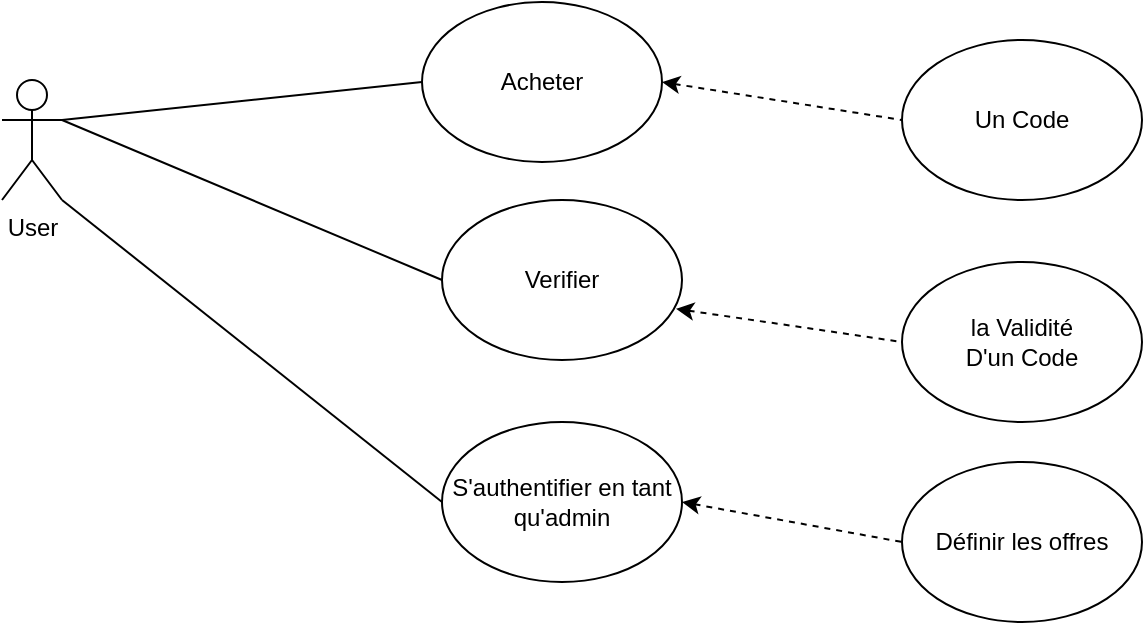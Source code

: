<mxfile version="20.4.0" type="github"><diagram id="S-alI5P5jRZVqD6Lum6Q" name="Page-1"><mxGraphModel dx="769" dy="397" grid="1" gridSize="10" guides="1" tooltips="1" connect="1" arrows="1" fold="1" page="1" pageScale="1" pageWidth="827" pageHeight="1169" math="0" shadow="0"><root><mxCell id="0"/><mxCell id="1" parent="0"/><mxCell id="GgDHPttUwfQujWBgTErz-17" value="Définir les offres" style="ellipse;whiteSpace=wrap;html=1;" vertex="1" parent="1"><mxGeometry x="510" y="250" width="120" height="80" as="geometry"/></mxCell><mxCell id="GgDHPttUwfQujWBgTErz-19" value="User" style="shape=umlActor;verticalLabelPosition=bottom;verticalAlign=top;html=1;outlineConnect=0;" vertex="1" parent="1"><mxGeometry x="60" y="59" width="30" height="60" as="geometry"/></mxCell><mxCell id="GgDHPttUwfQujWBgTErz-20" value="&lt;div&gt;la Validité &lt;br&gt;&lt;/div&gt;&lt;div&gt;D'un Code&lt;br&gt;&lt;/div&gt;" style="ellipse;whiteSpace=wrap;html=1;" vertex="1" parent="1"><mxGeometry x="510" y="150" width="120" height="80" as="geometry"/></mxCell><mxCell id="GgDHPttUwfQujWBgTErz-22" value="Un Code" style="ellipse;whiteSpace=wrap;html=1;" vertex="1" parent="1"><mxGeometry x="510" y="39" width="120" height="80" as="geometry"/></mxCell><mxCell id="GgDHPttUwfQujWBgTErz-26" value="S'authentifier en tant qu'admin" style="ellipse;whiteSpace=wrap;html=1;" vertex="1" parent="1"><mxGeometry x="280" y="230" width="120" height="80" as="geometry"/></mxCell><mxCell id="GgDHPttUwfQujWBgTErz-32" value="" style="endArrow=none;html=1;rounded=0;entryX=0;entryY=0.5;entryDx=0;entryDy=0;dashed=1;exitX=1;exitY=0.5;exitDx=0;exitDy=0;endFill=0;startArrow=classic;startFill=1;" edge="1" parent="1" source="GgDHPttUwfQujWBgTErz-26" target="GgDHPttUwfQujWBgTErz-17"><mxGeometry width="50" height="50" relative="1" as="geometry"><mxPoint x="350" y="310" as="sourcePoint"/><mxPoint x="497.57" y="250" as="targetPoint"/></mxGeometry></mxCell><mxCell id="GgDHPttUwfQujWBgTErz-35" value="" style="endArrow=none;html=1;rounded=0;exitX=1;exitY=1;exitDx=0;exitDy=0;exitPerimeter=0;entryX=0;entryY=0.5;entryDx=0;entryDy=0;" edge="1" parent="1" source="GgDHPttUwfQujWBgTErz-19" target="GgDHPttUwfQujWBgTErz-26"><mxGeometry width="50" height="50" relative="1" as="geometry"><mxPoint x="90" y="280" as="sourcePoint"/><mxPoint x="170" y="260" as="targetPoint"/></mxGeometry></mxCell><mxCell id="GgDHPttUwfQujWBgTErz-36" value="Acheter" style="ellipse;whiteSpace=wrap;html=1;" vertex="1" parent="1"><mxGeometry x="270" y="20" width="120" height="80" as="geometry"/></mxCell><mxCell id="GgDHPttUwfQujWBgTErz-37" value="" style="endArrow=none;html=1;rounded=0;entryX=0;entryY=0.5;entryDx=0;entryDy=0;exitX=1;exitY=0.333;exitDx=0;exitDy=0;exitPerimeter=0;" edge="1" parent="1" source="GgDHPttUwfQujWBgTErz-19" target="GgDHPttUwfQujWBgTErz-36"><mxGeometry width="50" height="50" relative="1" as="geometry"><mxPoint x="90" y="130" as="sourcePoint"/><mxPoint x="140" y="80" as="targetPoint"/></mxGeometry></mxCell><mxCell id="GgDHPttUwfQujWBgTErz-39" value="" style="endArrow=none;dashed=1;html=1;rounded=0;entryX=0;entryY=0.5;entryDx=0;entryDy=0;exitX=1;exitY=0.5;exitDx=0;exitDy=0;startArrow=classic;startFill=1;" edge="1" parent="1" source="GgDHPttUwfQujWBgTErz-36" target="GgDHPttUwfQujWBgTErz-22"><mxGeometry width="50" height="50" relative="1" as="geometry"><mxPoint x="430" y="120" as="sourcePoint"/><mxPoint x="490" y="120" as="targetPoint"/></mxGeometry></mxCell><mxCell id="GgDHPttUwfQujWBgTErz-41" value="Verifier" style="ellipse;whiteSpace=wrap;html=1;" vertex="1" parent="1"><mxGeometry x="280" y="119" width="120" height="80" as="geometry"/></mxCell><mxCell id="GgDHPttUwfQujWBgTErz-42" value="" style="endArrow=none;html=1;rounded=0;exitX=1;exitY=0.333;exitDx=0;exitDy=0;exitPerimeter=0;entryX=0;entryY=0.5;entryDx=0;entryDy=0;" edge="1" parent="1" source="GgDHPttUwfQujWBgTErz-19" target="GgDHPttUwfQujWBgTErz-41"><mxGeometry width="50" height="50" relative="1" as="geometry"><mxPoint x="100" y="170" as="sourcePoint"/><mxPoint x="150" y="120" as="targetPoint"/></mxGeometry></mxCell><mxCell id="GgDHPttUwfQujWBgTErz-43" value="" style="endArrow=none;dashed=1;html=1;rounded=0;entryX=0;entryY=0.5;entryDx=0;entryDy=0;exitX=0.975;exitY=0.68;exitDx=0;exitDy=0;startArrow=classic;startFill=1;exitPerimeter=0;" edge="1" parent="1" source="GgDHPttUwfQujWBgTErz-41" target="GgDHPttUwfQujWBgTErz-20"><mxGeometry width="50" height="50" relative="1" as="geometry"><mxPoint x="380" y="189.47" as="sourcePoint"/><mxPoint x="500" y="189.47" as="targetPoint"/></mxGeometry></mxCell></root></mxGraphModel></diagram></mxfile>